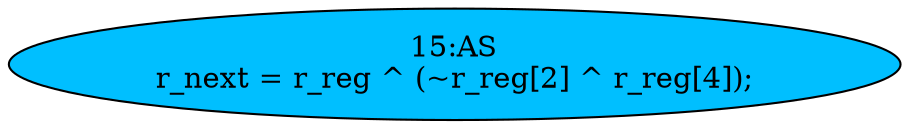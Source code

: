 strict digraph "" {
	node [label="\N"];
	"15:AS"	[ast="<pyverilog.vparser.ast.Assign object at 0x7fb899398fd0>",
		def_var="['r_next']",
		fillcolor=deepskyblue,
		label="15:AS
r_next = r_reg ^ (~r_reg[2] ^ r_reg[4]);",
		statements="[]",
		style=filled,
		typ=Assign,
		use_var="['r_reg', 'r_reg', 'r_reg']"];
}
